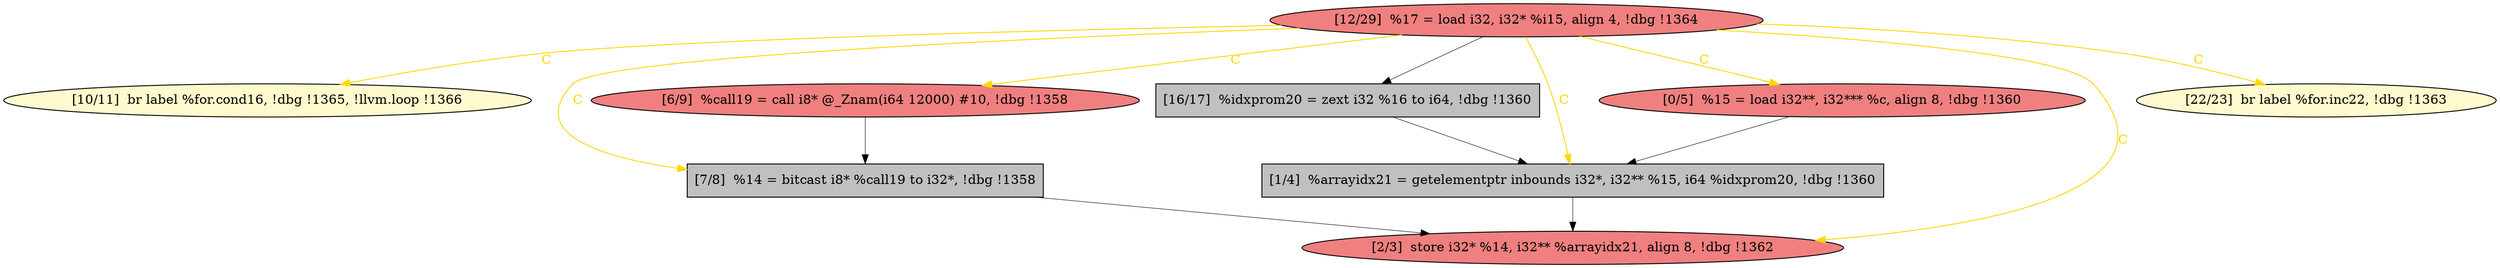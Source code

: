 
digraph G {


node7527 [fillcolor=lemonchiffon,label="[10/11]  br label %for.cond16, !dbg !1365, !llvm.loop !1366",shape=ellipse,style=filled ]
node7526 [fillcolor=lightcoral,label="[0/5]  %15 = load i32**, i32*** %c, align 8, !dbg !1360",shape=ellipse,style=filled ]
node7520 [fillcolor=lightcoral,label="[12/29]  %17 = load i32, i32* %i15, align 4, !dbg !1364",shape=ellipse,style=filled ]
node7519 [fillcolor=grey,label="[7/8]  %14 = bitcast i8* %call19 to i32*, !dbg !1358",shape=rectangle,style=filled ]
node7521 [fillcolor=grey,label="[1/4]  %arrayidx21 = getelementptr inbounds i32*, i32** %15, i64 %idxprom20, !dbg !1360",shape=rectangle,style=filled ]
node7525 [fillcolor=lightcoral,label="[6/9]  %call19 = call i8* @_Znam(i64 12000) #10, !dbg !1358",shape=ellipse,style=filled ]
node7522 [fillcolor=lightcoral,label="[2/3]  store i32* %14, i32** %arrayidx21, align 8, !dbg !1362",shape=ellipse,style=filled ]
node7524 [fillcolor=grey,label="[16/17]  %idxprom20 = zext i32 %16 to i64, !dbg !1360",shape=rectangle,style=filled ]
node7523 [fillcolor=lemonchiffon,label="[22/23]  br label %for.inc22, !dbg !1363",shape=ellipse,style=filled ]

node7520->node7521 [style=solid,color=gold,label="C",penwidth=1.0,fontcolor=gold ]
node7525->node7519 [style=solid,color=black,label="",penwidth=0.5,fontcolor=black ]
node7526->node7521 [style=solid,color=black,label="",penwidth=0.5,fontcolor=black ]
node7520->node7519 [style=solid,color=gold,label="C",penwidth=1.0,fontcolor=gold ]
node7520->node7525 [style=solid,color=gold,label="C",penwidth=1.0,fontcolor=gold ]
node7520->node7524 [style=solid,color=black,label="",penwidth=0.5,fontcolor=black ]
node7521->node7522 [style=solid,color=black,label="",penwidth=0.5,fontcolor=black ]
node7520->node7526 [style=solid,color=gold,label="C",penwidth=1.0,fontcolor=gold ]
node7519->node7522 [style=solid,color=black,label="",penwidth=0.5,fontcolor=black ]
node7520->node7527 [style=solid,color=gold,label="C",penwidth=1.0,fontcolor=gold ]
node7520->node7523 [style=solid,color=gold,label="C",penwidth=1.0,fontcolor=gold ]
node7524->node7521 [style=solid,color=black,label="",penwidth=0.5,fontcolor=black ]
node7520->node7522 [style=solid,color=gold,label="C",penwidth=1.0,fontcolor=gold ]


}
